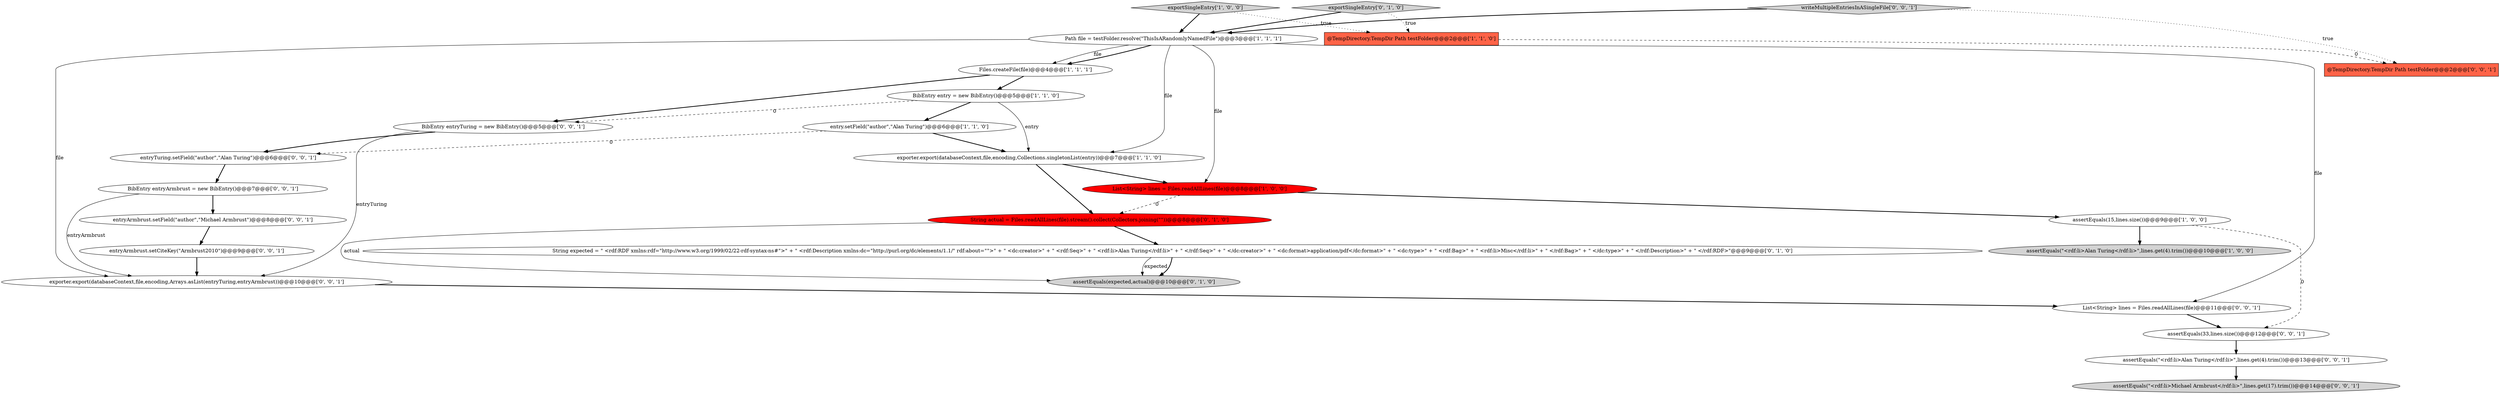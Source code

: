 digraph {
9 [style = filled, label = "Files.createFile(file)@@@4@@@['1', '1', '1']", fillcolor = white, shape = ellipse image = "AAA0AAABBB1BBB"];
18 [style = filled, label = "BibEntry entryArmbrust = new BibEntry()@@@7@@@['0', '0', '1']", fillcolor = white, shape = ellipse image = "AAA0AAABBB3BBB"];
25 [style = filled, label = "assertEquals(\"<rdf:li>Alan Turing</rdf:li>\",lines.get(4).trim())@@@13@@@['0', '0', '1']", fillcolor = white, shape = ellipse image = "AAA0AAABBB3BBB"];
24 [style = filled, label = "exporter.export(databaseContext,file,encoding,Arrays.asList(entryTuring,entryArmbrust))@@@10@@@['0', '0', '1']", fillcolor = white, shape = ellipse image = "AAA0AAABBB3BBB"];
23 [style = filled, label = "entryTuring.setField(\"author\",\"Alan Turing\")@@@6@@@['0', '0', '1']", fillcolor = white, shape = ellipse image = "AAA0AAABBB3BBB"];
8 [style = filled, label = "@TempDirectory.TempDir Path testFolder@@@2@@@['1', '1', '0']", fillcolor = tomato, shape = box image = "AAA0AAABBB1BBB"];
3 [style = filled, label = "assertEquals(15,lines.size())@@@9@@@['1', '0', '0']", fillcolor = white, shape = ellipse image = "AAA0AAABBB1BBB"];
17 [style = filled, label = "List<String> lines = Files.readAllLines(file)@@@11@@@['0', '0', '1']", fillcolor = white, shape = ellipse image = "AAA0AAABBB3BBB"];
6 [style = filled, label = "entry.setField(\"author\",\"Alan Turing\")@@@6@@@['1', '1', '0']", fillcolor = white, shape = ellipse image = "AAA0AAABBB1BBB"];
1 [style = filled, label = "assertEquals(\"<rdf:li>Alan Turing</rdf:li>\",lines.get(4).trim())@@@10@@@['1', '0', '0']", fillcolor = lightgray, shape = ellipse image = "AAA0AAABBB1BBB"];
10 [style = filled, label = "exportSingleEntry['0', '1', '0']", fillcolor = lightgray, shape = diamond image = "AAA0AAABBB2BBB"];
20 [style = filled, label = "assertEquals(\"<rdf:li>Michael Armbrust</rdf:li>\",lines.get(17).trim())@@@14@@@['0', '0', '1']", fillcolor = lightgray, shape = ellipse image = "AAA0AAABBB3BBB"];
14 [style = filled, label = "writeMultipleEntriesInASingleFile['0', '0', '1']", fillcolor = lightgray, shape = diamond image = "AAA0AAABBB3BBB"];
5 [style = filled, label = "exportSingleEntry['1', '0', '0']", fillcolor = lightgray, shape = diamond image = "AAA0AAABBB1BBB"];
4 [style = filled, label = "exporter.export(databaseContext,file,encoding,Collections.singletonList(entry))@@@7@@@['1', '1', '0']", fillcolor = white, shape = ellipse image = "AAA0AAABBB1BBB"];
7 [style = filled, label = "BibEntry entry = new BibEntry()@@@5@@@['1', '1', '0']", fillcolor = white, shape = ellipse image = "AAA0AAABBB1BBB"];
12 [style = filled, label = "String actual = Files.readAllLines(file).stream().collect(Collectors.joining(\"\"))@@@8@@@['0', '1', '0']", fillcolor = red, shape = ellipse image = "AAA1AAABBB2BBB"];
21 [style = filled, label = "entryArmbrust.setField(\"author\",\"Michael Armbrust\")@@@8@@@['0', '0', '1']", fillcolor = white, shape = ellipse image = "AAA0AAABBB3BBB"];
2 [style = filled, label = "List<String> lines = Files.readAllLines(file)@@@8@@@['1', '0', '0']", fillcolor = red, shape = ellipse image = "AAA1AAABBB1BBB"];
19 [style = filled, label = "@TempDirectory.TempDir Path testFolder@@@2@@@['0', '0', '1']", fillcolor = tomato, shape = box image = "AAA0AAABBB3BBB"];
0 [style = filled, label = "Path file = testFolder.resolve(\"ThisIsARandomlyNamedFile\")@@@3@@@['1', '1', '1']", fillcolor = white, shape = ellipse image = "AAA0AAABBB1BBB"];
22 [style = filled, label = "assertEquals(33,lines.size())@@@12@@@['0', '0', '1']", fillcolor = white, shape = ellipse image = "AAA0AAABBB3BBB"];
11 [style = filled, label = "assertEquals(expected,actual)@@@10@@@['0', '1', '0']", fillcolor = lightgray, shape = ellipse image = "AAA0AAABBB2BBB"];
16 [style = filled, label = "entryArmbrust.setCiteKey(\"Armbrust2010\")@@@9@@@['0', '0', '1']", fillcolor = white, shape = ellipse image = "AAA0AAABBB3BBB"];
13 [style = filled, label = "String expected = \" <rdf:RDF xmlns:rdf=\"http://www.w3.org/1999/02/22-rdf-syntax-ns#\">\" + \" <rdf:Description xmlns:dc=\"http://purl.org/dc/elements/1.1/\" rdf:about=\"\">\" + \" <dc:creator>\" + \" <rdf:Seq>\" + \" <rdf:li>Alan Turing</rdf:li>\" + \" </rdf:Seq>\" + \" </dc:creator>\" + \" <dc:format>application/pdf</dc:format>\" + \" <dc:type>\" + \" <rdf:Bag>\" + \" <rdf:li>Misc</rdf:li>\" + \" </rdf:Bag>\" + \" </dc:type>\" + \" </rdf:Description>\" + \" </rdf:RDF>\"@@@9@@@['0', '1', '0']", fillcolor = white, shape = ellipse image = "AAA0AAABBB2BBB"];
15 [style = filled, label = "BibEntry entryTuring = new BibEntry()@@@5@@@['0', '0', '1']", fillcolor = white, shape = ellipse image = "AAA0AAABBB3BBB"];
8->19 [style = dashed, label="0"];
15->23 [style = bold, label=""];
22->25 [style = bold, label=""];
10->8 [style = dotted, label="true"];
0->9 [style = bold, label=""];
14->19 [style = dotted, label="true"];
3->1 [style = bold, label=""];
16->24 [style = bold, label=""];
13->11 [style = solid, label="expected"];
2->3 [style = bold, label=""];
15->24 [style = solid, label="entryTuring"];
7->4 [style = solid, label="entry"];
3->22 [style = dashed, label="0"];
4->2 [style = bold, label=""];
9->7 [style = bold, label=""];
17->22 [style = bold, label=""];
13->11 [style = bold, label=""];
0->17 [style = solid, label="file"];
0->4 [style = solid, label="file"];
12->13 [style = bold, label=""];
6->4 [style = bold, label=""];
2->12 [style = dashed, label="0"];
25->20 [style = bold, label=""];
0->24 [style = solid, label="file"];
5->0 [style = bold, label=""];
14->0 [style = bold, label=""];
9->15 [style = bold, label=""];
10->0 [style = bold, label=""];
7->6 [style = bold, label=""];
24->17 [style = bold, label=""];
7->15 [style = dashed, label="0"];
21->16 [style = bold, label=""];
4->12 [style = bold, label=""];
0->2 [style = solid, label="file"];
12->11 [style = solid, label="actual"];
18->21 [style = bold, label=""];
5->8 [style = dotted, label="true"];
23->18 [style = bold, label=""];
6->23 [style = dashed, label="0"];
18->24 [style = solid, label="entryArmbrust"];
0->9 [style = solid, label="file"];
}
